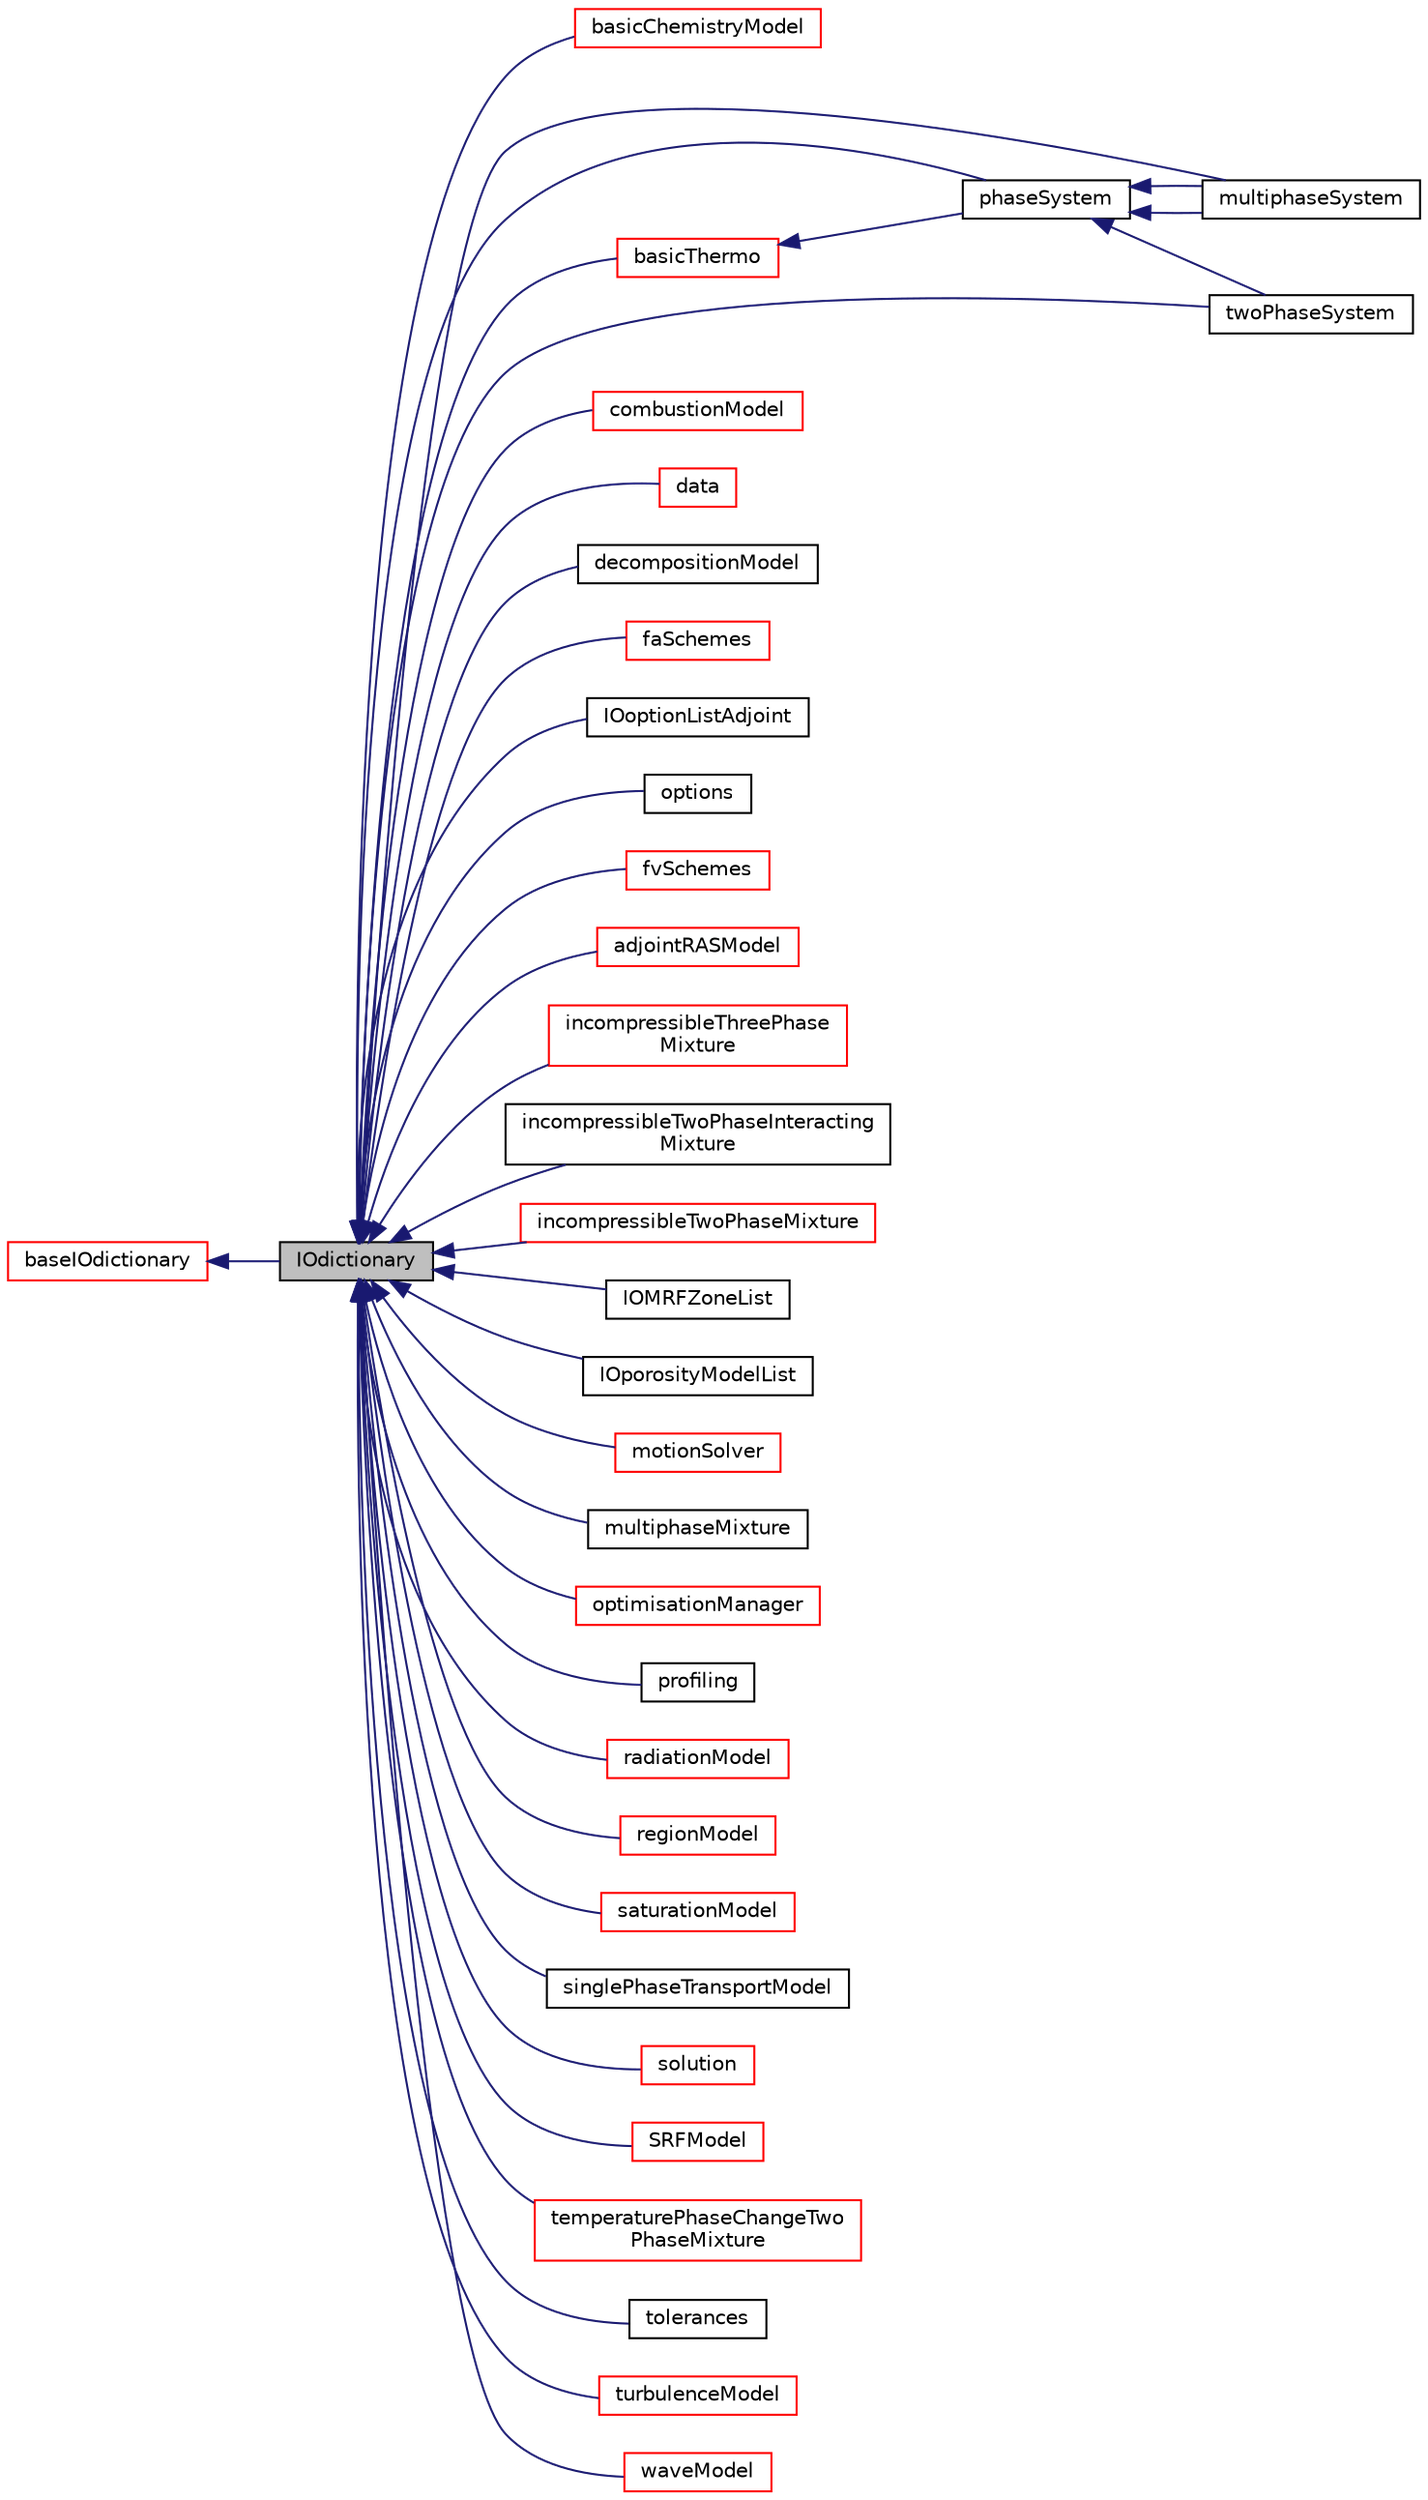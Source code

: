 digraph "IOdictionary"
{
  bgcolor="transparent";
  edge [fontname="Helvetica",fontsize="10",labelfontname="Helvetica",labelfontsize="10"];
  node [fontname="Helvetica",fontsize="10",shape=record];
  rankdir="LR";
  Node1 [label="IOdictionary",height=0.2,width=0.4,color="black", fillcolor="grey75", style="filled" fontcolor="black"];
  Node2 -> Node1 [dir="back",color="midnightblue",fontsize="10",style="solid",fontname="Helvetica"];
  Node2 [label="baseIOdictionary",height=0.2,width=0.4,color="red",URL="$classFoam_1_1baseIOdictionary.html",tooltip="baseIOdictionary is derived from dictionary and IOobject to give the dictionary automatic IO function..."];
  Node1 -> Node3 [dir="back",color="midnightblue",fontsize="10",style="solid",fontname="Helvetica"];
  Node3 [label="basicChemistryModel",height=0.2,width=0.4,color="red",URL="$classFoam_1_1basicChemistryModel.html",tooltip="Base class for chemistry models. "];
  Node1 -> Node4 [dir="back",color="midnightblue",fontsize="10",style="solid",fontname="Helvetica"];
  Node4 [label="basicThermo",height=0.2,width=0.4,color="red",URL="$classFoam_1_1basicThermo.html",tooltip="Abstract base-class for fluid and solid thermodynamic properties. "];
  Node4 -> Node5 [dir="back",color="midnightblue",fontsize="10",style="solid",fontname="Helvetica"];
  Node5 [label="phaseSystem",height=0.2,width=0.4,color="black",URL="$classFoam_1_1phaseSystem.html",tooltip="Class to represent a system of phases and model interfacial transfers between them. "];
  Node5 -> Node6 [dir="back",color="midnightblue",fontsize="10",style="solid",fontname="Helvetica"];
  Node6 [label="multiphaseSystem",height=0.2,width=0.4,color="black",URL="$classFoam_1_1multiphaseSystem.html",tooltip="Class which solves the volume fraction equations for two phases. "];
  Node5 -> Node6 [dir="back",color="midnightblue",fontsize="10",style="solid",fontname="Helvetica"];
  Node5 -> Node7 [dir="back",color="midnightblue",fontsize="10",style="solid",fontname="Helvetica"];
  Node7 [label="twoPhaseSystem",height=0.2,width=0.4,color="black",URL="$classFoam_1_1twoPhaseSystem.html",tooltip="Class which solves the volume fraction equations for two phases. "];
  Node1 -> Node8 [dir="back",color="midnightblue",fontsize="10",style="solid",fontname="Helvetica"];
  Node8 [label="combustionModel",height=0.2,width=0.4,color="red",URL="$classFoam_1_1combustionModel.html",tooltip="Base class for combustion models. "];
  Node1 -> Node9 [dir="back",color="midnightblue",fontsize="10",style="solid",fontname="Helvetica"];
  Node9 [label="data",height=0.2,width=0.4,color="red",URL="$classFoam_1_1data.html",tooltip="Database for solution data, solver performance and other reduced data. "];
  Node1 -> Node10 [dir="back",color="midnightblue",fontsize="10",style="solid",fontname="Helvetica"];
  Node10 [label="decompositionModel",height=0.2,width=0.4,color="black",URL="$classFoam_1_1decompositionModel.html",tooltip="MeshObject wrapper of decompositionMethod. "];
  Node1 -> Node11 [dir="back",color="midnightblue",fontsize="10",style="solid",fontname="Helvetica"];
  Node11 [label="faSchemes",height=0.2,width=0.4,color="red",URL="$classFoam_1_1faSchemes.html",tooltip="Selector class for finite area differencing schemes. faMesh is derived from faShemes so that all fiel..."];
  Node1 -> Node12 [dir="back",color="midnightblue",fontsize="10",style="solid",fontname="Helvetica"];
  Node12 [label="IOoptionListAdjoint",height=0.2,width=0.4,color="black",URL="$classFoam_1_1fv_1_1IOoptionListAdjoint.html",tooltip="IOoptionListAdjoint. "];
  Node1 -> Node13 [dir="back",color="midnightblue",fontsize="10",style="solid",fontname="Helvetica"];
  Node13 [label="options",height=0.2,width=0.4,color="black",URL="$classFoam_1_1fv_1_1options.html",tooltip="Finite-volume options. "];
  Node1 -> Node14 [dir="back",color="midnightblue",fontsize="10",style="solid",fontname="Helvetica"];
  Node14 [label="fvSchemes",height=0.2,width=0.4,color="red",URL="$classFoam_1_1fvSchemes.html",tooltip="Selector class for finite volume differencing schemes. fvMesh is derived from fvShemes so that all fi..."];
  Node1 -> Node15 [dir="back",color="midnightblue",fontsize="10",style="solid",fontname="Helvetica"];
  Node15 [label="adjointRASModel",height=0.2,width=0.4,color="red",URL="$classFoam_1_1incompressibleAdjoint_1_1adjointRASModel.html",tooltip="Abstract base class for incompressible turbulence models. "];
  Node1 -> Node16 [dir="back",color="midnightblue",fontsize="10",style="solid",fontname="Helvetica"];
  Node16 [label="incompressibleThreePhase\lMixture",height=0.2,width=0.4,color="red",URL="$classFoam_1_1incompressibleThreePhaseMixture.html"];
  Node1 -> Node17 [dir="back",color="midnightblue",fontsize="10",style="solid",fontname="Helvetica"];
  Node17 [label="incompressibleTwoPhaseInteracting\lMixture",height=0.2,width=0.4,color="black",URL="$classFoam_1_1incompressibleTwoPhaseInteractingMixture.html",tooltip="A two-phase incompressible transportModel for interacting phases requiring the direct evaluation of t..."];
  Node1 -> Node18 [dir="back",color="midnightblue",fontsize="10",style="solid",fontname="Helvetica"];
  Node18 [label="incompressibleTwoPhaseMixture",height=0.2,width=0.4,color="red",URL="$classFoam_1_1incompressibleTwoPhaseMixture.html",tooltip="A two-phase incompressible transportModel. "];
  Node1 -> Node19 [dir="back",color="midnightblue",fontsize="10",style="solid",fontname="Helvetica"];
  Node19 [label="IOMRFZoneList",height=0.2,width=0.4,color="black",URL="$classFoam_1_1IOMRFZoneList.html",tooltip="List of MRF zones with IO functionality. MRF zones are specified by a list of dictionary entries..."];
  Node1 -> Node20 [dir="back",color="midnightblue",fontsize="10",style="solid",fontname="Helvetica"];
  Node20 [label="IOporosityModelList",height=0.2,width=0.4,color="black",URL="$classFoam_1_1IOporosityModelList.html",tooltip="List of porosity models with IO functionality. "];
  Node1 -> Node21 [dir="back",color="midnightblue",fontsize="10",style="solid",fontname="Helvetica"];
  Node21 [label="motionSolver",height=0.2,width=0.4,color="red",URL="$classFoam_1_1motionSolver.html",tooltip="Virtual base class for mesh motion solver. "];
  Node1 -> Node22 [dir="back",color="midnightblue",fontsize="10",style="solid",fontname="Helvetica"];
  Node22 [label="multiphaseMixture",height=0.2,width=0.4,color="black",URL="$classFoam_1_1multiphaseMixture.html",tooltip="Incompressible multi-phase mixture with built in solution for the phase fractions with interface comp..."];
  Node1 -> Node6 [dir="back",color="midnightblue",fontsize="10",style="solid",fontname="Helvetica"];
  Node1 -> Node23 [dir="back",color="midnightblue",fontsize="10",style="solid",fontname="Helvetica"];
  Node23 [label="optimisationManager",height=0.2,width=0.4,color="red",URL="$classFoam_1_1optimisationManager.html",tooltip="Abstract base class for optimisation methods. "];
  Node1 -> Node5 [dir="back",color="midnightblue",fontsize="10",style="solid",fontname="Helvetica"];
  Node1 -> Node24 [dir="back",color="midnightblue",fontsize="10",style="solid",fontname="Helvetica"];
  Node24 [label="profiling",height=0.2,width=0.4,color="black",URL="$classFoam_1_1profiling.html",tooltip="Code profiling. "];
  Node1 -> Node25 [dir="back",color="midnightblue",fontsize="10",style="solid",fontname="Helvetica"];
  Node25 [label="radiationModel",height=0.2,width=0.4,color="red",URL="$classFoam_1_1radiation_1_1radiationModel.html",tooltip="Top level model for radiation modelling. "];
  Node1 -> Node26 [dir="back",color="midnightblue",fontsize="10",style="solid",fontname="Helvetica"];
  Node26 [label="regionModel",height=0.2,width=0.4,color="red",URL="$classFoam_1_1regionModels_1_1regionModel.html",tooltip="Base class for region models. "];
  Node1 -> Node27 [dir="back",color="midnightblue",fontsize="10",style="solid",fontname="Helvetica"];
  Node27 [label="saturationModel",height=0.2,width=0.4,color="red",URL="$classFoam_1_1saturationModel.html"];
  Node1 -> Node28 [dir="back",color="midnightblue",fontsize="10",style="solid",fontname="Helvetica"];
  Node28 [label="singlePhaseTransportModel",height=0.2,width=0.4,color="black",URL="$classFoam_1_1singlePhaseTransportModel.html",tooltip="A simple single-phase transport model based on viscosityModel. "];
  Node1 -> Node29 [dir="back",color="midnightblue",fontsize="10",style="solid",fontname="Helvetica"];
  Node29 [label="solution",height=0.2,width=0.4,color="red",URL="$classFoam_1_1solution.html",tooltip="Selector class for relaxation factors, solver type and solution. "];
  Node1 -> Node30 [dir="back",color="midnightblue",fontsize="10",style="solid",fontname="Helvetica"];
  Node30 [label="SRFModel",height=0.2,width=0.4,color="red",URL="$classFoam_1_1SRF_1_1SRFModel.html",tooltip="Top level model for single rotating frame. "];
  Node1 -> Node31 [dir="back",color="midnightblue",fontsize="10",style="solid",fontname="Helvetica"];
  Node31 [label="temperaturePhaseChangeTwo\lPhaseMixture",height=0.2,width=0.4,color="red",URL="$classFoam_1_1temperaturePhaseChangeTwoPhaseMixture.html"];
  Node1 -> Node32 [dir="back",color="midnightblue",fontsize="10",style="solid",fontname="Helvetica"];
  Node32 [label="tolerances",height=0.2,width=0.4,color="black",URL="$classFoam_1_1tolerances.html",tooltip="Selector class for solution tolerances. "];
  Node1 -> Node33 [dir="back",color="midnightblue",fontsize="10",style="solid",fontname="Helvetica"];
  Node33 [label="turbulenceModel",height=0.2,width=0.4,color="red",URL="$classFoam_1_1turbulenceModel.html",tooltip="Abstract base class for turbulence models (RAS, LES and laminar). "];
  Node1 -> Node7 [dir="back",color="midnightblue",fontsize="10",style="solid",fontname="Helvetica"];
  Node1 -> Node34 [dir="back",color="midnightblue",fontsize="10",style="solid",fontname="Helvetica"];
  Node34 [label="waveModel",height=0.2,width=0.4,color="red",URL="$classFoam_1_1waveModel.html",tooltip="Base class for waveModels. "];
}
